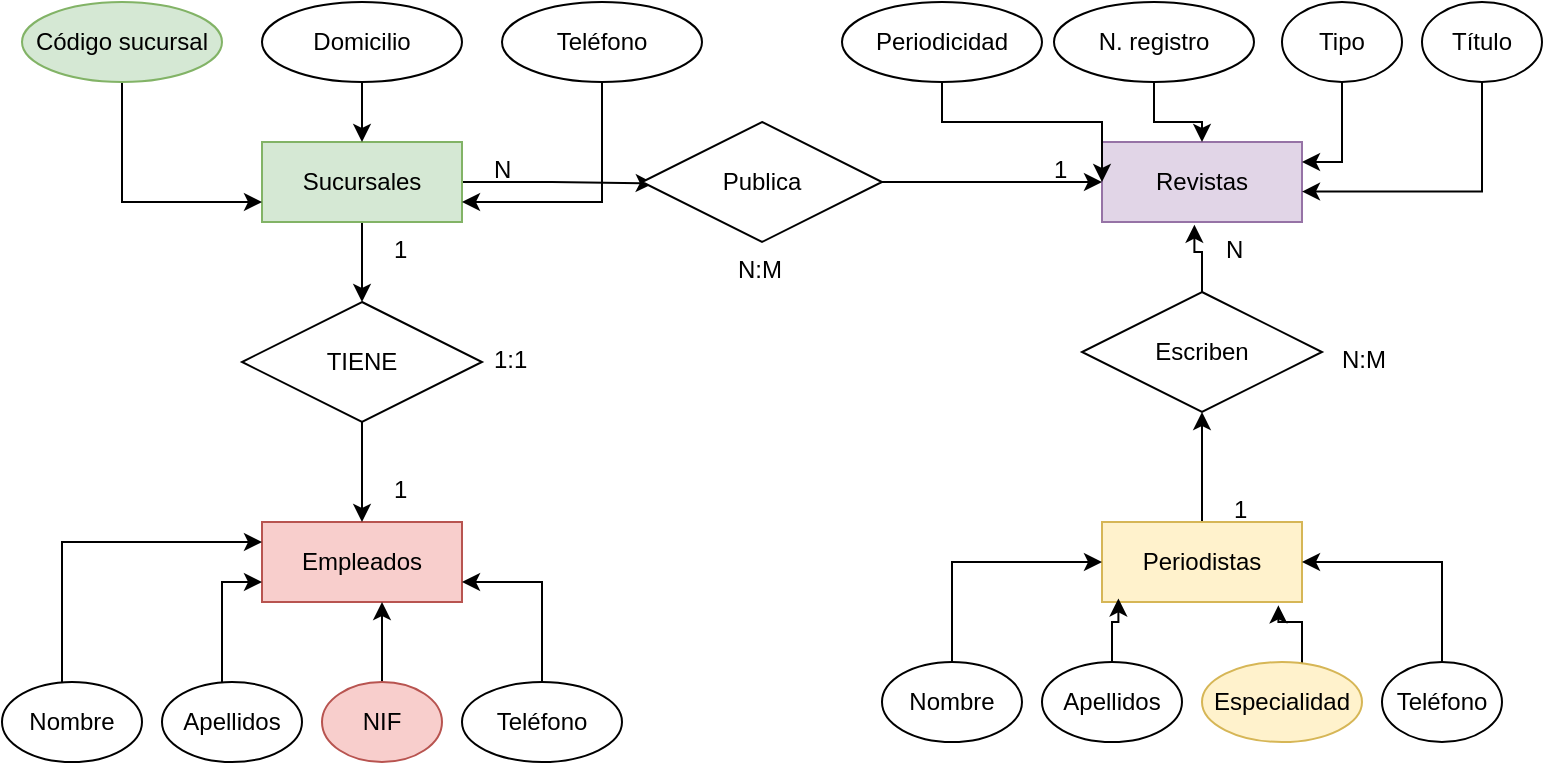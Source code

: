 <mxfile version="21.5.2" type="github">
  <diagram name="Página-1" id="E1p9v8pBoWEj3WgLDj9f">
    <mxGraphModel dx="1195" dy="663" grid="1" gridSize="10" guides="1" tooltips="1" connect="1" arrows="1" fold="1" page="1" pageScale="1" pageWidth="827" pageHeight="1169" math="0" shadow="0">
      <root>
        <mxCell id="0" />
        <mxCell id="1" parent="0" />
        <mxCell id="jvywD9BA92uQSTaPeyf7-11" value="" style="edgeStyle=orthogonalEdgeStyle;rounded=0;orthogonalLoop=1;jettySize=auto;html=1;" edge="1" parent="1" source="jvywD9BA92uQSTaPeyf7-1" target="jvywD9BA92uQSTaPeyf7-10">
          <mxGeometry relative="1" as="geometry" />
        </mxCell>
        <mxCell id="jvywD9BA92uQSTaPeyf7-37" style="edgeStyle=orthogonalEdgeStyle;rounded=0;orthogonalLoop=1;jettySize=auto;html=1;entryX=0.049;entryY=0.511;entryDx=0;entryDy=0;entryPerimeter=0;" edge="1" parent="1" source="jvywD9BA92uQSTaPeyf7-1" target="jvywD9BA92uQSTaPeyf7-36">
          <mxGeometry relative="1" as="geometry" />
        </mxCell>
        <mxCell id="jvywD9BA92uQSTaPeyf7-1" value="Sucursales" style="whiteSpace=wrap;html=1;align=center;fillColor=#d5e8d4;strokeColor=#82b366;" vertex="1" parent="1">
          <mxGeometry x="140" y="200" width="100" height="40" as="geometry" />
        </mxCell>
        <mxCell id="jvywD9BA92uQSTaPeyf7-8" style="edgeStyle=orthogonalEdgeStyle;rounded=0;orthogonalLoop=1;jettySize=auto;html=1;entryX=1;entryY=0.75;entryDx=0;entryDy=0;" edge="1" parent="1" source="jvywD9BA92uQSTaPeyf7-2" target="jvywD9BA92uQSTaPeyf7-1">
          <mxGeometry relative="1" as="geometry">
            <Array as="points">
              <mxPoint x="310" y="230" />
            </Array>
          </mxGeometry>
        </mxCell>
        <mxCell id="jvywD9BA92uQSTaPeyf7-2" value="Teléfono" style="ellipse;whiteSpace=wrap;html=1;align=center;" vertex="1" parent="1">
          <mxGeometry x="260" y="130" width="100" height="40" as="geometry" />
        </mxCell>
        <mxCell id="jvywD9BA92uQSTaPeyf7-6" value="" style="edgeStyle=orthogonalEdgeStyle;rounded=0;orthogonalLoop=1;jettySize=auto;html=1;" edge="1" parent="1" source="jvywD9BA92uQSTaPeyf7-3" target="jvywD9BA92uQSTaPeyf7-1">
          <mxGeometry relative="1" as="geometry" />
        </mxCell>
        <mxCell id="jvywD9BA92uQSTaPeyf7-3" value="Domicilio" style="ellipse;whiteSpace=wrap;html=1;align=center;" vertex="1" parent="1">
          <mxGeometry x="140" y="130" width="100" height="40" as="geometry" />
        </mxCell>
        <mxCell id="jvywD9BA92uQSTaPeyf7-7" style="edgeStyle=orthogonalEdgeStyle;rounded=0;orthogonalLoop=1;jettySize=auto;html=1;entryX=0;entryY=0.75;entryDx=0;entryDy=0;" edge="1" parent="1" source="jvywD9BA92uQSTaPeyf7-4" target="jvywD9BA92uQSTaPeyf7-1">
          <mxGeometry relative="1" as="geometry">
            <Array as="points">
              <mxPoint x="70" y="230" />
            </Array>
          </mxGeometry>
        </mxCell>
        <mxCell id="jvywD9BA92uQSTaPeyf7-4" value="Código sucursal" style="ellipse;whiteSpace=wrap;html=1;align=center;fillColor=#d5e8d4;strokeColor=#82b366;" vertex="1" parent="1">
          <mxGeometry x="20" y="130" width="100" height="40" as="geometry" />
        </mxCell>
        <mxCell id="jvywD9BA92uQSTaPeyf7-9" value="Empleados" style="whiteSpace=wrap;html=1;align=center;fillColor=#f8cecc;strokeColor=#b85450;" vertex="1" parent="1">
          <mxGeometry x="140" y="390" width="100" height="40" as="geometry" />
        </mxCell>
        <mxCell id="jvywD9BA92uQSTaPeyf7-13" value="" style="edgeStyle=orthogonalEdgeStyle;rounded=0;orthogonalLoop=1;jettySize=auto;html=1;" edge="1" parent="1" source="jvywD9BA92uQSTaPeyf7-10" target="jvywD9BA92uQSTaPeyf7-9">
          <mxGeometry relative="1" as="geometry" />
        </mxCell>
        <mxCell id="jvywD9BA92uQSTaPeyf7-10" value="TIENE" style="shape=rhombus;perimeter=rhombusPerimeter;whiteSpace=wrap;html=1;align=center;" vertex="1" parent="1">
          <mxGeometry x="130" y="280" width="120" height="60" as="geometry" />
        </mxCell>
        <mxCell id="jvywD9BA92uQSTaPeyf7-18" style="edgeStyle=orthogonalEdgeStyle;rounded=0;orthogonalLoop=1;jettySize=auto;html=1;entryX=0;entryY=0.25;entryDx=0;entryDy=0;" edge="1" parent="1" source="jvywD9BA92uQSTaPeyf7-14" target="jvywD9BA92uQSTaPeyf7-9">
          <mxGeometry relative="1" as="geometry">
            <Array as="points">
              <mxPoint x="40" y="400" />
            </Array>
          </mxGeometry>
        </mxCell>
        <mxCell id="jvywD9BA92uQSTaPeyf7-14" value="Nombre" style="ellipse;whiteSpace=wrap;html=1;align=center;" vertex="1" parent="1">
          <mxGeometry x="10" y="470" width="70" height="40" as="geometry" />
        </mxCell>
        <mxCell id="jvywD9BA92uQSTaPeyf7-19" style="edgeStyle=orthogonalEdgeStyle;rounded=0;orthogonalLoop=1;jettySize=auto;html=1;entryX=0;entryY=0.75;entryDx=0;entryDy=0;" edge="1" parent="1" source="jvywD9BA92uQSTaPeyf7-15" target="jvywD9BA92uQSTaPeyf7-9">
          <mxGeometry relative="1" as="geometry">
            <Array as="points">
              <mxPoint x="120" y="420" />
            </Array>
          </mxGeometry>
        </mxCell>
        <mxCell id="jvywD9BA92uQSTaPeyf7-15" value="Apellidos" style="ellipse;whiteSpace=wrap;html=1;align=center;" vertex="1" parent="1">
          <mxGeometry x="90" y="470" width="70" height="40" as="geometry" />
        </mxCell>
        <mxCell id="jvywD9BA92uQSTaPeyf7-20" value="" style="edgeStyle=orthogonalEdgeStyle;rounded=0;orthogonalLoop=1;jettySize=auto;html=1;" edge="1" parent="1" source="jvywD9BA92uQSTaPeyf7-16" target="jvywD9BA92uQSTaPeyf7-9">
          <mxGeometry relative="1" as="geometry">
            <Array as="points">
              <mxPoint x="200" y="440" />
              <mxPoint x="200" y="440" />
            </Array>
          </mxGeometry>
        </mxCell>
        <mxCell id="jvywD9BA92uQSTaPeyf7-16" value="NIF" style="ellipse;whiteSpace=wrap;html=1;align=center;fillColor=#f8cecc;strokeColor=#b85450;" vertex="1" parent="1">
          <mxGeometry x="170" y="470" width="60" height="40" as="geometry" />
        </mxCell>
        <mxCell id="jvywD9BA92uQSTaPeyf7-21" style="edgeStyle=orthogonalEdgeStyle;rounded=0;orthogonalLoop=1;jettySize=auto;html=1;entryX=1;entryY=0.75;entryDx=0;entryDy=0;" edge="1" parent="1" source="jvywD9BA92uQSTaPeyf7-17" target="jvywD9BA92uQSTaPeyf7-9">
          <mxGeometry relative="1" as="geometry" />
        </mxCell>
        <mxCell id="jvywD9BA92uQSTaPeyf7-17" value="Teléfono" style="ellipse;whiteSpace=wrap;html=1;align=center;" vertex="1" parent="1">
          <mxGeometry x="240" y="470" width="80" height="40" as="geometry" />
        </mxCell>
        <mxCell id="jvywD9BA92uQSTaPeyf7-22" value="1" style="text;strokeColor=none;fillColor=none;spacingLeft=4;spacingRight=4;overflow=hidden;rotatable=0;points=[[0,0.5],[1,0.5]];portConstraint=eastwest;fontSize=12;whiteSpace=wrap;html=1;" vertex="1" parent="1">
          <mxGeometry x="200" y="360" width="20" height="20" as="geometry" />
        </mxCell>
        <mxCell id="jvywD9BA92uQSTaPeyf7-23" value="N" style="text;strokeColor=none;fillColor=none;spacingLeft=4;spacingRight=4;overflow=hidden;rotatable=0;points=[[0,0.5],[1,0.5]];portConstraint=eastwest;fontSize=12;whiteSpace=wrap;html=1;" vertex="1" parent="1">
          <mxGeometry x="250" y="200" width="20" height="20" as="geometry" />
        </mxCell>
        <mxCell id="jvywD9BA92uQSTaPeyf7-24" value="N:M" style="text;strokeColor=none;fillColor=none;spacingLeft=4;spacingRight=4;overflow=hidden;rotatable=0;points=[[0,0.5],[1,0.5]];portConstraint=eastwest;fontSize=12;whiteSpace=wrap;html=1;" vertex="1" parent="1">
          <mxGeometry x="372.0" y="250" width="36" height="20" as="geometry" />
        </mxCell>
        <mxCell id="jvywD9BA92uQSTaPeyf7-25" value="1" style="text;strokeColor=none;fillColor=none;spacingLeft=4;spacingRight=4;overflow=hidden;rotatable=0;points=[[0,0.5],[1,0.5]];portConstraint=eastwest;fontSize=12;whiteSpace=wrap;html=1;" vertex="1" parent="1">
          <mxGeometry x="200" y="240" width="20" height="20" as="geometry" />
        </mxCell>
        <mxCell id="jvywD9BA92uQSTaPeyf7-26" value="1:1" style="text;strokeColor=none;fillColor=none;spacingLeft=4;spacingRight=4;overflow=hidden;rotatable=0;points=[[0,0.5],[1,0.5]];portConstraint=eastwest;fontSize=12;whiteSpace=wrap;html=1;" vertex="1" parent="1">
          <mxGeometry x="250" y="295" width="30" height="20" as="geometry" />
        </mxCell>
        <mxCell id="jvywD9BA92uQSTaPeyf7-27" value="Revistas" style="whiteSpace=wrap;html=1;align=center;fillColor=#e1d5e7;strokeColor=#9673a6;" vertex="1" parent="1">
          <mxGeometry x="560" y="200" width="100" height="40" as="geometry" />
        </mxCell>
        <mxCell id="jvywD9BA92uQSTaPeyf7-34" style="edgeStyle=orthogonalEdgeStyle;rounded=0;orthogonalLoop=1;jettySize=auto;html=1;" edge="1" parent="1" source="jvywD9BA92uQSTaPeyf7-28" target="jvywD9BA92uQSTaPeyf7-27">
          <mxGeometry relative="1" as="geometry" />
        </mxCell>
        <mxCell id="jvywD9BA92uQSTaPeyf7-28" value="N. registro" style="ellipse;whiteSpace=wrap;html=1;align=center;" vertex="1" parent="1">
          <mxGeometry x="536" y="130" width="100" height="40" as="geometry" />
        </mxCell>
        <mxCell id="jvywD9BA92uQSTaPeyf7-32" style="edgeStyle=orthogonalEdgeStyle;rounded=0;orthogonalLoop=1;jettySize=auto;html=1;entryX=1;entryY=0.62;entryDx=0;entryDy=0;entryPerimeter=0;" edge="1" parent="1" source="jvywD9BA92uQSTaPeyf7-29" target="jvywD9BA92uQSTaPeyf7-27">
          <mxGeometry relative="1" as="geometry">
            <Array as="points">
              <mxPoint x="750" y="225" />
            </Array>
          </mxGeometry>
        </mxCell>
        <mxCell id="jvywD9BA92uQSTaPeyf7-29" value="Título" style="ellipse;whiteSpace=wrap;html=1;align=center;" vertex="1" parent="1">
          <mxGeometry x="720" y="130" width="60" height="40" as="geometry" />
        </mxCell>
        <mxCell id="jvywD9BA92uQSTaPeyf7-35" style="edgeStyle=orthogonalEdgeStyle;rounded=0;orthogonalLoop=1;jettySize=auto;html=1;entryX=0;entryY=0.5;entryDx=0;entryDy=0;" edge="1" parent="1" source="jvywD9BA92uQSTaPeyf7-30" target="jvywD9BA92uQSTaPeyf7-27">
          <mxGeometry relative="1" as="geometry">
            <Array as="points">
              <mxPoint x="480" y="190" />
              <mxPoint x="560" y="190" />
            </Array>
          </mxGeometry>
        </mxCell>
        <mxCell id="jvywD9BA92uQSTaPeyf7-30" value="Periodicidad" style="ellipse;whiteSpace=wrap;html=1;align=center;" vertex="1" parent="1">
          <mxGeometry x="430" y="130" width="100" height="40" as="geometry" />
        </mxCell>
        <mxCell id="jvywD9BA92uQSTaPeyf7-33" style="edgeStyle=orthogonalEdgeStyle;rounded=0;orthogonalLoop=1;jettySize=auto;html=1;entryX=1;entryY=0.25;entryDx=0;entryDy=0;" edge="1" parent="1" source="jvywD9BA92uQSTaPeyf7-31" target="jvywD9BA92uQSTaPeyf7-27">
          <mxGeometry relative="1" as="geometry" />
        </mxCell>
        <mxCell id="jvywD9BA92uQSTaPeyf7-31" value="Tipo" style="ellipse;whiteSpace=wrap;html=1;align=center;" vertex="1" parent="1">
          <mxGeometry x="650" y="130" width="60" height="40" as="geometry" />
        </mxCell>
        <mxCell id="jvywD9BA92uQSTaPeyf7-38" style="edgeStyle=orthogonalEdgeStyle;rounded=0;orthogonalLoop=1;jettySize=auto;html=1;entryX=0;entryY=0.5;entryDx=0;entryDy=0;" edge="1" parent="1" source="jvywD9BA92uQSTaPeyf7-36" target="jvywD9BA92uQSTaPeyf7-27">
          <mxGeometry relative="1" as="geometry" />
        </mxCell>
        <mxCell id="jvywD9BA92uQSTaPeyf7-36" value="Publica" style="shape=rhombus;perimeter=rhombusPerimeter;whiteSpace=wrap;html=1;align=center;" vertex="1" parent="1">
          <mxGeometry x="330" y="190" width="120" height="60" as="geometry" />
        </mxCell>
        <mxCell id="jvywD9BA92uQSTaPeyf7-39" value="1" style="text;strokeColor=none;fillColor=none;spacingLeft=4;spacingRight=4;overflow=hidden;rotatable=0;points=[[0,0.5],[1,0.5]];portConstraint=eastwest;fontSize=12;whiteSpace=wrap;html=1;" vertex="1" parent="1">
          <mxGeometry x="530" y="200" width="20" height="20" as="geometry" />
        </mxCell>
        <mxCell id="jvywD9BA92uQSTaPeyf7-42" value="" style="edgeStyle=orthogonalEdgeStyle;rounded=0;orthogonalLoop=1;jettySize=auto;html=1;" edge="1" parent="1" source="jvywD9BA92uQSTaPeyf7-40" target="jvywD9BA92uQSTaPeyf7-41">
          <mxGeometry relative="1" as="geometry" />
        </mxCell>
        <mxCell id="jvywD9BA92uQSTaPeyf7-40" value="Periodistas" style="whiteSpace=wrap;html=1;align=center;fillColor=#fff2cc;strokeColor=#d6b656;" vertex="1" parent="1">
          <mxGeometry x="560" y="390" width="100" height="40" as="geometry" />
        </mxCell>
        <mxCell id="jvywD9BA92uQSTaPeyf7-44" style="edgeStyle=orthogonalEdgeStyle;rounded=0;orthogonalLoop=1;jettySize=auto;html=1;entryX=0.462;entryY=1.034;entryDx=0;entryDy=0;entryPerimeter=0;" edge="1" parent="1" source="jvywD9BA92uQSTaPeyf7-41" target="jvywD9BA92uQSTaPeyf7-27">
          <mxGeometry relative="1" as="geometry" />
        </mxCell>
        <mxCell id="jvywD9BA92uQSTaPeyf7-41" value="Escriben" style="shape=rhombus;perimeter=rhombusPerimeter;whiteSpace=wrap;html=1;align=center;" vertex="1" parent="1">
          <mxGeometry x="550" y="275" width="120" height="60" as="geometry" />
        </mxCell>
        <mxCell id="jvywD9BA92uQSTaPeyf7-54" style="edgeStyle=orthogonalEdgeStyle;rounded=0;orthogonalLoop=1;jettySize=auto;html=1;entryX=0;entryY=0.5;entryDx=0;entryDy=0;" edge="1" parent="1" source="jvywD9BA92uQSTaPeyf7-45" target="jvywD9BA92uQSTaPeyf7-40">
          <mxGeometry relative="1" as="geometry">
            <Array as="points">
              <mxPoint x="485" y="410" />
            </Array>
          </mxGeometry>
        </mxCell>
        <mxCell id="jvywD9BA92uQSTaPeyf7-45" value="Nombre" style="ellipse;whiteSpace=wrap;html=1;align=center;" vertex="1" parent="1">
          <mxGeometry x="450" y="460" width="70" height="40" as="geometry" />
        </mxCell>
        <mxCell id="jvywD9BA92uQSTaPeyf7-53" style="edgeStyle=orthogonalEdgeStyle;rounded=0;orthogonalLoop=1;jettySize=auto;html=1;entryX=0.082;entryY=0.956;entryDx=0;entryDy=0;entryPerimeter=0;" edge="1" parent="1" source="jvywD9BA92uQSTaPeyf7-46" target="jvywD9BA92uQSTaPeyf7-40">
          <mxGeometry relative="1" as="geometry" />
        </mxCell>
        <mxCell id="jvywD9BA92uQSTaPeyf7-46" value="Apellidos" style="ellipse;whiteSpace=wrap;html=1;align=center;" vertex="1" parent="1">
          <mxGeometry x="530" y="460" width="70" height="40" as="geometry" />
        </mxCell>
        <mxCell id="jvywD9BA92uQSTaPeyf7-55" style="edgeStyle=orthogonalEdgeStyle;rounded=0;orthogonalLoop=1;jettySize=auto;html=1;entryX=1;entryY=0.5;entryDx=0;entryDy=0;" edge="1" parent="1" source="jvywD9BA92uQSTaPeyf7-47" target="jvywD9BA92uQSTaPeyf7-40">
          <mxGeometry relative="1" as="geometry">
            <Array as="points">
              <mxPoint x="730" y="410" />
            </Array>
          </mxGeometry>
        </mxCell>
        <mxCell id="jvywD9BA92uQSTaPeyf7-47" value="Teléfono" style="ellipse;whiteSpace=wrap;html=1;align=center;" vertex="1" parent="1">
          <mxGeometry x="700" y="460" width="60" height="40" as="geometry" />
        </mxCell>
        <mxCell id="jvywD9BA92uQSTaPeyf7-52" style="edgeStyle=orthogonalEdgeStyle;rounded=0;orthogonalLoop=1;jettySize=auto;html=1;entryX=0.882;entryY=1.042;entryDx=0;entryDy=0;entryPerimeter=0;" edge="1" parent="1" source="jvywD9BA92uQSTaPeyf7-48" target="jvywD9BA92uQSTaPeyf7-40">
          <mxGeometry relative="1" as="geometry">
            <Array as="points">
              <mxPoint x="660" y="440" />
              <mxPoint x="648" y="440" />
            </Array>
          </mxGeometry>
        </mxCell>
        <mxCell id="jvywD9BA92uQSTaPeyf7-48" value="Especialidad" style="ellipse;whiteSpace=wrap;html=1;align=center;fillColor=#fff2cc;strokeColor=#d6b656;" vertex="1" parent="1">
          <mxGeometry x="610" y="460" width="80" height="40" as="geometry" />
        </mxCell>
        <mxCell id="jvywD9BA92uQSTaPeyf7-49" value="1" style="text;strokeColor=none;fillColor=none;spacingLeft=4;spacingRight=4;overflow=hidden;rotatable=0;points=[[0,0.5],[1,0.5]];portConstraint=eastwest;fontSize=12;whiteSpace=wrap;html=1;" vertex="1" parent="1">
          <mxGeometry x="620" y="370" width="20" height="20" as="geometry" />
        </mxCell>
        <mxCell id="jvywD9BA92uQSTaPeyf7-50" value="N" style="text;strokeColor=none;fillColor=none;spacingLeft=4;spacingRight=4;overflow=hidden;rotatable=0;points=[[0,0.5],[1,0.5]];portConstraint=eastwest;fontSize=12;whiteSpace=wrap;html=1;" vertex="1" parent="1">
          <mxGeometry x="616" y="240" width="20" height="20" as="geometry" />
        </mxCell>
        <mxCell id="jvywD9BA92uQSTaPeyf7-51" value="N:M" style="text;strokeColor=none;fillColor=none;spacingLeft=4;spacingRight=4;overflow=hidden;rotatable=0;points=[[0,0.5],[1,0.5]];portConstraint=eastwest;fontSize=12;whiteSpace=wrap;html=1;" vertex="1" parent="1">
          <mxGeometry x="674" y="295" width="36" height="20" as="geometry" />
        </mxCell>
      </root>
    </mxGraphModel>
  </diagram>
</mxfile>
